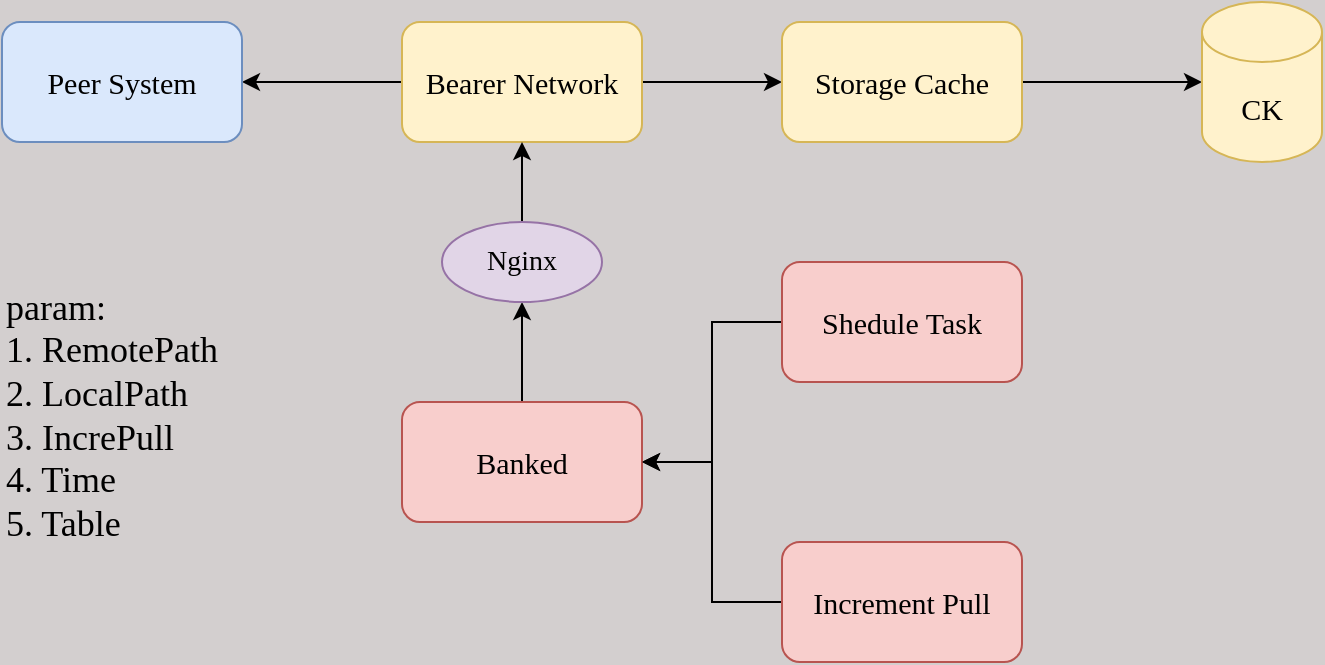 <mxfile version="23.1.0" type="github">
  <diagram name="第 1 页" id="Gr785S4-9Rggw9POWB6X">
    <mxGraphModel dx="1149" dy="688" grid="0" gridSize="10" guides="1" tooltips="1" connect="1" arrows="1" fold="1" page="1" pageScale="1" pageWidth="827" pageHeight="1169" background="#d3cfcf" math="0" shadow="0">
      <root>
        <mxCell id="0" />
        <mxCell id="1" parent="0" />
        <mxCell id="PDhjN5AeKmSOFGGJnBnB-16" style="edgeStyle=orthogonalEdgeStyle;rounded=0;orthogonalLoop=1;jettySize=auto;html=1;exitX=0;exitY=0.5;exitDx=0;exitDy=0;entryX=1;entryY=0.5;entryDx=0;entryDy=0;" edge="1" parent="1" source="PDhjN5AeKmSOFGGJnBnB-1" target="PDhjN5AeKmSOFGGJnBnB-3">
          <mxGeometry relative="1" as="geometry" />
        </mxCell>
        <mxCell id="PDhjN5AeKmSOFGGJnBnB-19" style="edgeStyle=orthogonalEdgeStyle;rounded=0;orthogonalLoop=1;jettySize=auto;html=1;exitX=1;exitY=0.5;exitDx=0;exitDy=0;entryX=0;entryY=0.5;entryDx=0;entryDy=0;" edge="1" parent="1" source="PDhjN5AeKmSOFGGJnBnB-1" target="PDhjN5AeKmSOFGGJnBnB-17">
          <mxGeometry relative="1" as="geometry" />
        </mxCell>
        <mxCell id="PDhjN5AeKmSOFGGJnBnB-1" value="Bearer Network" style="rounded=1;whiteSpace=wrap;html=1;fillColor=#fff2cc;strokeColor=#d6b656;fontSize=15;fontFamily=Comic Sans MS;" vertex="1" parent="1">
          <mxGeometry x="240" y="180" width="120" height="60" as="geometry" />
        </mxCell>
        <mxCell id="PDhjN5AeKmSOFGGJnBnB-12" style="edgeStyle=orthogonalEdgeStyle;rounded=0;orthogonalLoop=1;jettySize=auto;html=1;exitX=0;exitY=0.5;exitDx=0;exitDy=0;entryX=1;entryY=0.5;entryDx=0;entryDy=0;" edge="1" parent="1" source="PDhjN5AeKmSOFGGJnBnB-2" target="PDhjN5AeKmSOFGGJnBnB-4">
          <mxGeometry relative="1" as="geometry" />
        </mxCell>
        <mxCell id="PDhjN5AeKmSOFGGJnBnB-2" value="Shedule Task" style="rounded=1;whiteSpace=wrap;html=1;fillColor=#f8cecc;strokeColor=#b85450;fontFamily=Comic Sans MS;fontSize=15;" vertex="1" parent="1">
          <mxGeometry x="430" y="300" width="120" height="60" as="geometry" />
        </mxCell>
        <mxCell id="PDhjN5AeKmSOFGGJnBnB-3" value="Peer System" style="rounded=1;whiteSpace=wrap;html=1;fillColor=#dae8fc;strokeColor=#6c8ebf;fontFamily=Comic Sans MS;fontSize=15;" vertex="1" parent="1">
          <mxGeometry x="40" y="180" width="120" height="60" as="geometry" />
        </mxCell>
        <mxCell id="PDhjN5AeKmSOFGGJnBnB-14" style="edgeStyle=orthogonalEdgeStyle;rounded=0;orthogonalLoop=1;jettySize=auto;html=1;exitX=0.5;exitY=0;exitDx=0;exitDy=0;entryX=0.5;entryY=1;entryDx=0;entryDy=0;" edge="1" parent="1" source="PDhjN5AeKmSOFGGJnBnB-4" target="PDhjN5AeKmSOFGGJnBnB-7">
          <mxGeometry relative="1" as="geometry" />
        </mxCell>
        <mxCell id="PDhjN5AeKmSOFGGJnBnB-4" value="Banked" style="rounded=1;whiteSpace=wrap;html=1;fillColor=#f8cecc;strokeColor=#b85450;fontFamily=Comic Sans MS;fontSize=15;" vertex="1" parent="1">
          <mxGeometry x="240" y="370" width="120" height="60" as="geometry" />
        </mxCell>
        <mxCell id="PDhjN5AeKmSOFGGJnBnB-15" style="edgeStyle=orthogonalEdgeStyle;rounded=0;orthogonalLoop=1;jettySize=auto;html=1;exitX=0.5;exitY=0;exitDx=0;exitDy=0;entryX=0.5;entryY=1;entryDx=0;entryDy=0;" edge="1" parent="1" source="PDhjN5AeKmSOFGGJnBnB-7" target="PDhjN5AeKmSOFGGJnBnB-1">
          <mxGeometry relative="1" as="geometry" />
        </mxCell>
        <mxCell id="PDhjN5AeKmSOFGGJnBnB-7" value="Nginx" style="ellipse;whiteSpace=wrap;html=1;fillColor=#e1d5e7;strokeColor=#9673a6;fontFamily=Comic Sans MS;fontSize=14;" vertex="1" parent="1">
          <mxGeometry x="260" y="280" width="80" height="40" as="geometry" />
        </mxCell>
        <mxCell id="PDhjN5AeKmSOFGGJnBnB-13" style="edgeStyle=orthogonalEdgeStyle;rounded=0;orthogonalLoop=1;jettySize=auto;html=1;exitX=0;exitY=0.5;exitDx=0;exitDy=0;entryX=1;entryY=0.5;entryDx=0;entryDy=0;" edge="1" parent="1" source="PDhjN5AeKmSOFGGJnBnB-11" target="PDhjN5AeKmSOFGGJnBnB-4">
          <mxGeometry relative="1" as="geometry" />
        </mxCell>
        <mxCell id="PDhjN5AeKmSOFGGJnBnB-11" value="Increment Pull" style="rounded=1;whiteSpace=wrap;html=1;fillColor=#f8cecc;strokeColor=#b85450;fontFamily=Comic Sans MS;fontSize=15;" vertex="1" parent="1">
          <mxGeometry x="430" y="440" width="120" height="60" as="geometry" />
        </mxCell>
        <mxCell id="PDhjN5AeKmSOFGGJnBnB-20" style="edgeStyle=orthogonalEdgeStyle;rounded=0;orthogonalLoop=1;jettySize=auto;html=1;exitX=1;exitY=0.5;exitDx=0;exitDy=0;" edge="1" parent="1" source="PDhjN5AeKmSOFGGJnBnB-17" target="PDhjN5AeKmSOFGGJnBnB-18">
          <mxGeometry relative="1" as="geometry" />
        </mxCell>
        <mxCell id="PDhjN5AeKmSOFGGJnBnB-17" value="Storage Cache" style="rounded=1;whiteSpace=wrap;html=1;fillColor=#fff2cc;strokeColor=#d6b656;fontFamily=Comic Sans MS;fontSize=15;" vertex="1" parent="1">
          <mxGeometry x="430" y="180" width="120" height="60" as="geometry" />
        </mxCell>
        <mxCell id="PDhjN5AeKmSOFGGJnBnB-18" value="CK" style="shape=cylinder3;whiteSpace=wrap;html=1;boundedLbl=1;backgroundOutline=1;size=15;fillColor=#fff2cc;strokeColor=#d6b656;fontFamily=Comic Sans MS;fontSize=15;" vertex="1" parent="1">
          <mxGeometry x="640" y="170" width="60" height="80" as="geometry" />
        </mxCell>
        <mxCell id="PDhjN5AeKmSOFGGJnBnB-21" value="param:&lt;br style=&quot;font-size: 18px;&quot;&gt;1. RemotePath&lt;br style=&quot;font-size: 18px;&quot;&gt;2. LocalPath&lt;br style=&quot;font-size: 18px;&quot;&gt;3. IncrePull&lt;br style=&quot;font-size: 18px;&quot;&gt;4. Time&lt;br&gt;5. Table" style="text;strokeColor=none;fillColor=none;html=1;whiteSpace=wrap;verticalAlign=middle;overflow=hidden;fontFamily=Comic Sans MS;fontSize=18;" vertex="1" parent="1">
          <mxGeometry x="40" y="280" width="153" height="194" as="geometry" />
        </mxCell>
      </root>
    </mxGraphModel>
  </diagram>
</mxfile>

